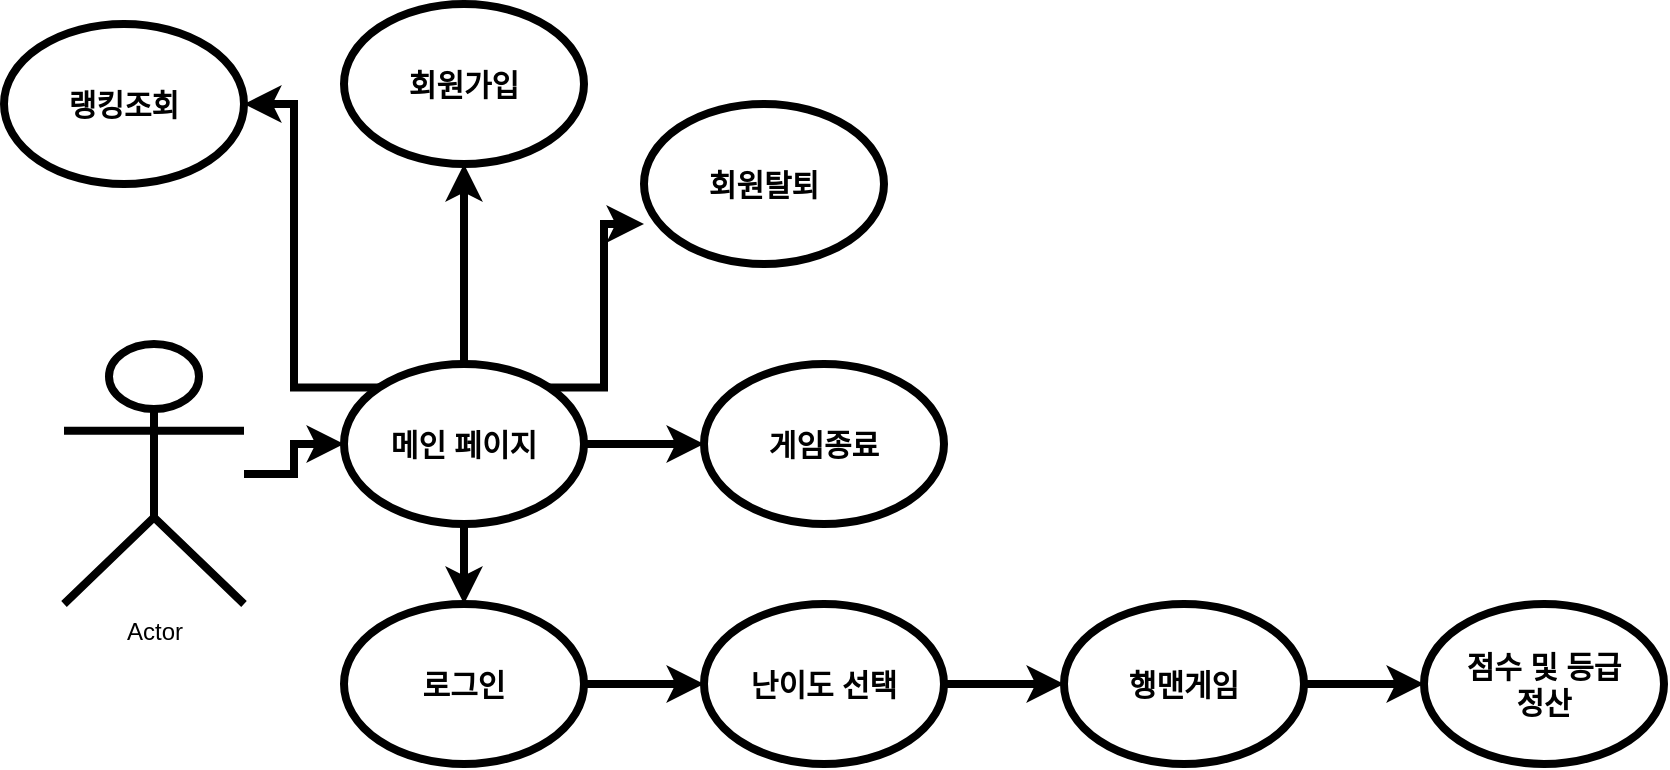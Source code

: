 <mxfile version="23.0.2" type="github">
  <diagram name="페이지-1" id="F-Qo0YmJKDmK0pzWLQyR">
    <mxGraphModel dx="1434" dy="780" grid="1" gridSize="10" guides="1" tooltips="1" connect="1" arrows="1" fold="1" page="1" pageScale="1" pageWidth="1920" pageHeight="1200" math="0" shadow="0">
      <root>
        <mxCell id="0" />
        <mxCell id="1" parent="0" />
        <mxCell id="QoTrABZ16mOMhlOTWaRS-12" value="" style="edgeStyle=orthogonalEdgeStyle;rounded=0;orthogonalLoop=1;jettySize=auto;html=1;strokeWidth=4;" edge="1" parent="1" source="QoTrABZ16mOMhlOTWaRS-1" target="QoTrABZ16mOMhlOTWaRS-3">
          <mxGeometry relative="1" as="geometry" />
        </mxCell>
        <mxCell id="QoTrABZ16mOMhlOTWaRS-1" value="Actor" style="shape=umlActor;verticalLabelPosition=bottom;verticalAlign=top;html=1;outlineConnect=0;strokeWidth=4;" vertex="1" parent="1">
          <mxGeometry x="70" y="280" width="90" height="130" as="geometry" />
        </mxCell>
        <mxCell id="QoTrABZ16mOMhlOTWaRS-13" value="" style="edgeStyle=orthogonalEdgeStyle;rounded=0;orthogonalLoop=1;jettySize=auto;html=1;strokeWidth=4;" edge="1" parent="1" source="QoTrABZ16mOMhlOTWaRS-3" target="QoTrABZ16mOMhlOTWaRS-4">
          <mxGeometry relative="1" as="geometry" />
        </mxCell>
        <mxCell id="QoTrABZ16mOMhlOTWaRS-14" value="" style="edgeStyle=orthogonalEdgeStyle;rounded=0;orthogonalLoop=1;jettySize=auto;html=1;strokeWidth=4;" edge="1" parent="1" source="QoTrABZ16mOMhlOTWaRS-3" target="QoTrABZ16mOMhlOTWaRS-8">
          <mxGeometry relative="1" as="geometry" />
        </mxCell>
        <mxCell id="QoTrABZ16mOMhlOTWaRS-15" value="" style="edgeStyle=orthogonalEdgeStyle;rounded=0;orthogonalLoop=1;jettySize=auto;html=1;strokeWidth=4;" edge="1" parent="1" source="QoTrABZ16mOMhlOTWaRS-3" target="QoTrABZ16mOMhlOTWaRS-10">
          <mxGeometry relative="1" as="geometry" />
        </mxCell>
        <mxCell id="QoTrABZ16mOMhlOTWaRS-21" style="edgeStyle=orthogonalEdgeStyle;rounded=0;orthogonalLoop=1;jettySize=auto;html=1;exitX=0;exitY=0;exitDx=0;exitDy=0;entryX=1;entryY=0.5;entryDx=0;entryDy=0;strokeWidth=4;" edge="1" parent="1" source="QoTrABZ16mOMhlOTWaRS-3" target="QoTrABZ16mOMhlOTWaRS-11">
          <mxGeometry relative="1" as="geometry" />
        </mxCell>
        <mxCell id="QoTrABZ16mOMhlOTWaRS-3" value="&lt;font style=&quot;font-size: 15px;&quot;&gt;&lt;b&gt;메인 페이지&lt;/b&gt;&lt;/font&gt;" style="ellipse;whiteSpace=wrap;html=1;strokeWidth=4;" vertex="1" parent="1">
          <mxGeometry x="210" y="290" width="120" height="80" as="geometry" />
        </mxCell>
        <mxCell id="QoTrABZ16mOMhlOTWaRS-18" value="" style="edgeStyle=orthogonalEdgeStyle;rounded=0;orthogonalLoop=1;jettySize=auto;html=1;strokeWidth=4;" edge="1" parent="1" source="QoTrABZ16mOMhlOTWaRS-4" target="QoTrABZ16mOMhlOTWaRS-5">
          <mxGeometry relative="1" as="geometry" />
        </mxCell>
        <mxCell id="QoTrABZ16mOMhlOTWaRS-4" value="&lt;b&gt;&lt;font style=&quot;font-size: 15px;&quot;&gt;로그인&lt;/font&gt;&lt;/b&gt;" style="ellipse;whiteSpace=wrap;html=1;strokeWidth=4;" vertex="1" parent="1">
          <mxGeometry x="210" y="410" width="120" height="80" as="geometry" />
        </mxCell>
        <mxCell id="QoTrABZ16mOMhlOTWaRS-19" value="" style="edgeStyle=orthogonalEdgeStyle;rounded=0;orthogonalLoop=1;jettySize=auto;html=1;strokeWidth=4;" edge="1" parent="1" source="QoTrABZ16mOMhlOTWaRS-5" target="QoTrABZ16mOMhlOTWaRS-6">
          <mxGeometry relative="1" as="geometry" />
        </mxCell>
        <mxCell id="QoTrABZ16mOMhlOTWaRS-5" value="&lt;b&gt;&lt;font style=&quot;font-size: 15px;&quot;&gt;난이도 선택&lt;/font&gt;&lt;/b&gt;" style="ellipse;whiteSpace=wrap;html=1;strokeWidth=4;" vertex="1" parent="1">
          <mxGeometry x="390" y="410" width="120" height="80" as="geometry" />
        </mxCell>
        <mxCell id="QoTrABZ16mOMhlOTWaRS-20" value="" style="edgeStyle=orthogonalEdgeStyle;rounded=0;orthogonalLoop=1;jettySize=auto;html=1;strokeWidth=4;" edge="1" parent="1" source="QoTrABZ16mOMhlOTWaRS-6" target="QoTrABZ16mOMhlOTWaRS-7">
          <mxGeometry relative="1" as="geometry" />
        </mxCell>
        <mxCell id="QoTrABZ16mOMhlOTWaRS-6" value="&lt;b&gt;&lt;font style=&quot;font-size: 15px;&quot;&gt;행맨게임&lt;/font&gt;&lt;/b&gt;" style="ellipse;whiteSpace=wrap;html=1;strokeWidth=4;" vertex="1" parent="1">
          <mxGeometry x="570" y="410" width="120" height="80" as="geometry" />
        </mxCell>
        <mxCell id="QoTrABZ16mOMhlOTWaRS-7" value="&lt;b style=&quot;font-size: 15px;&quot;&gt;점수 및 등급&lt;br&gt;정산&lt;/b&gt;" style="ellipse;whiteSpace=wrap;html=1;strokeWidth=4;" vertex="1" parent="1">
          <mxGeometry x="750" y="410" width="120" height="80" as="geometry" />
        </mxCell>
        <mxCell id="QoTrABZ16mOMhlOTWaRS-8" value="&lt;b&gt;&lt;font style=&quot;font-size: 15px;&quot;&gt;게임종료&lt;/font&gt;&lt;/b&gt;" style="ellipse;whiteSpace=wrap;html=1;strokeWidth=4;" vertex="1" parent="1">
          <mxGeometry x="390" y="290" width="120" height="80" as="geometry" />
        </mxCell>
        <mxCell id="QoTrABZ16mOMhlOTWaRS-9" value="&lt;b&gt;&lt;font style=&quot;font-size: 15px;&quot;&gt;회원탈퇴&lt;/font&gt;&lt;/b&gt;" style="ellipse;whiteSpace=wrap;html=1;strokeWidth=4;" vertex="1" parent="1">
          <mxGeometry x="360" y="160" width="120" height="80" as="geometry" />
        </mxCell>
        <mxCell id="QoTrABZ16mOMhlOTWaRS-10" value="&lt;b&gt;&lt;font style=&quot;font-size: 15px;&quot;&gt;회원가입&lt;/font&gt;&lt;/b&gt;" style="ellipse;whiteSpace=wrap;html=1;strokeWidth=4;" vertex="1" parent="1">
          <mxGeometry x="210" y="110" width="120" height="80" as="geometry" />
        </mxCell>
        <mxCell id="QoTrABZ16mOMhlOTWaRS-11" value="&lt;font style=&quot;font-size: 15px;&quot;&gt;&lt;b&gt;랭킹조회&lt;/b&gt;&lt;/font&gt;" style="ellipse;whiteSpace=wrap;html=1;strokeWidth=4;" vertex="1" parent="1">
          <mxGeometry x="40" y="120" width="120" height="80" as="geometry" />
        </mxCell>
        <mxCell id="QoTrABZ16mOMhlOTWaRS-17" style="edgeStyle=orthogonalEdgeStyle;rounded=0;orthogonalLoop=1;jettySize=auto;html=1;exitX=1;exitY=0;exitDx=0;exitDy=0;entryX=0;entryY=0.75;entryDx=0;entryDy=0;entryPerimeter=0;strokeWidth=4;" edge="1" parent="1" source="QoTrABZ16mOMhlOTWaRS-3" target="QoTrABZ16mOMhlOTWaRS-9">
          <mxGeometry relative="1" as="geometry">
            <Array as="points">
              <mxPoint x="340" y="302" />
              <mxPoint x="340" y="220" />
            </Array>
          </mxGeometry>
        </mxCell>
      </root>
    </mxGraphModel>
  </diagram>
</mxfile>
